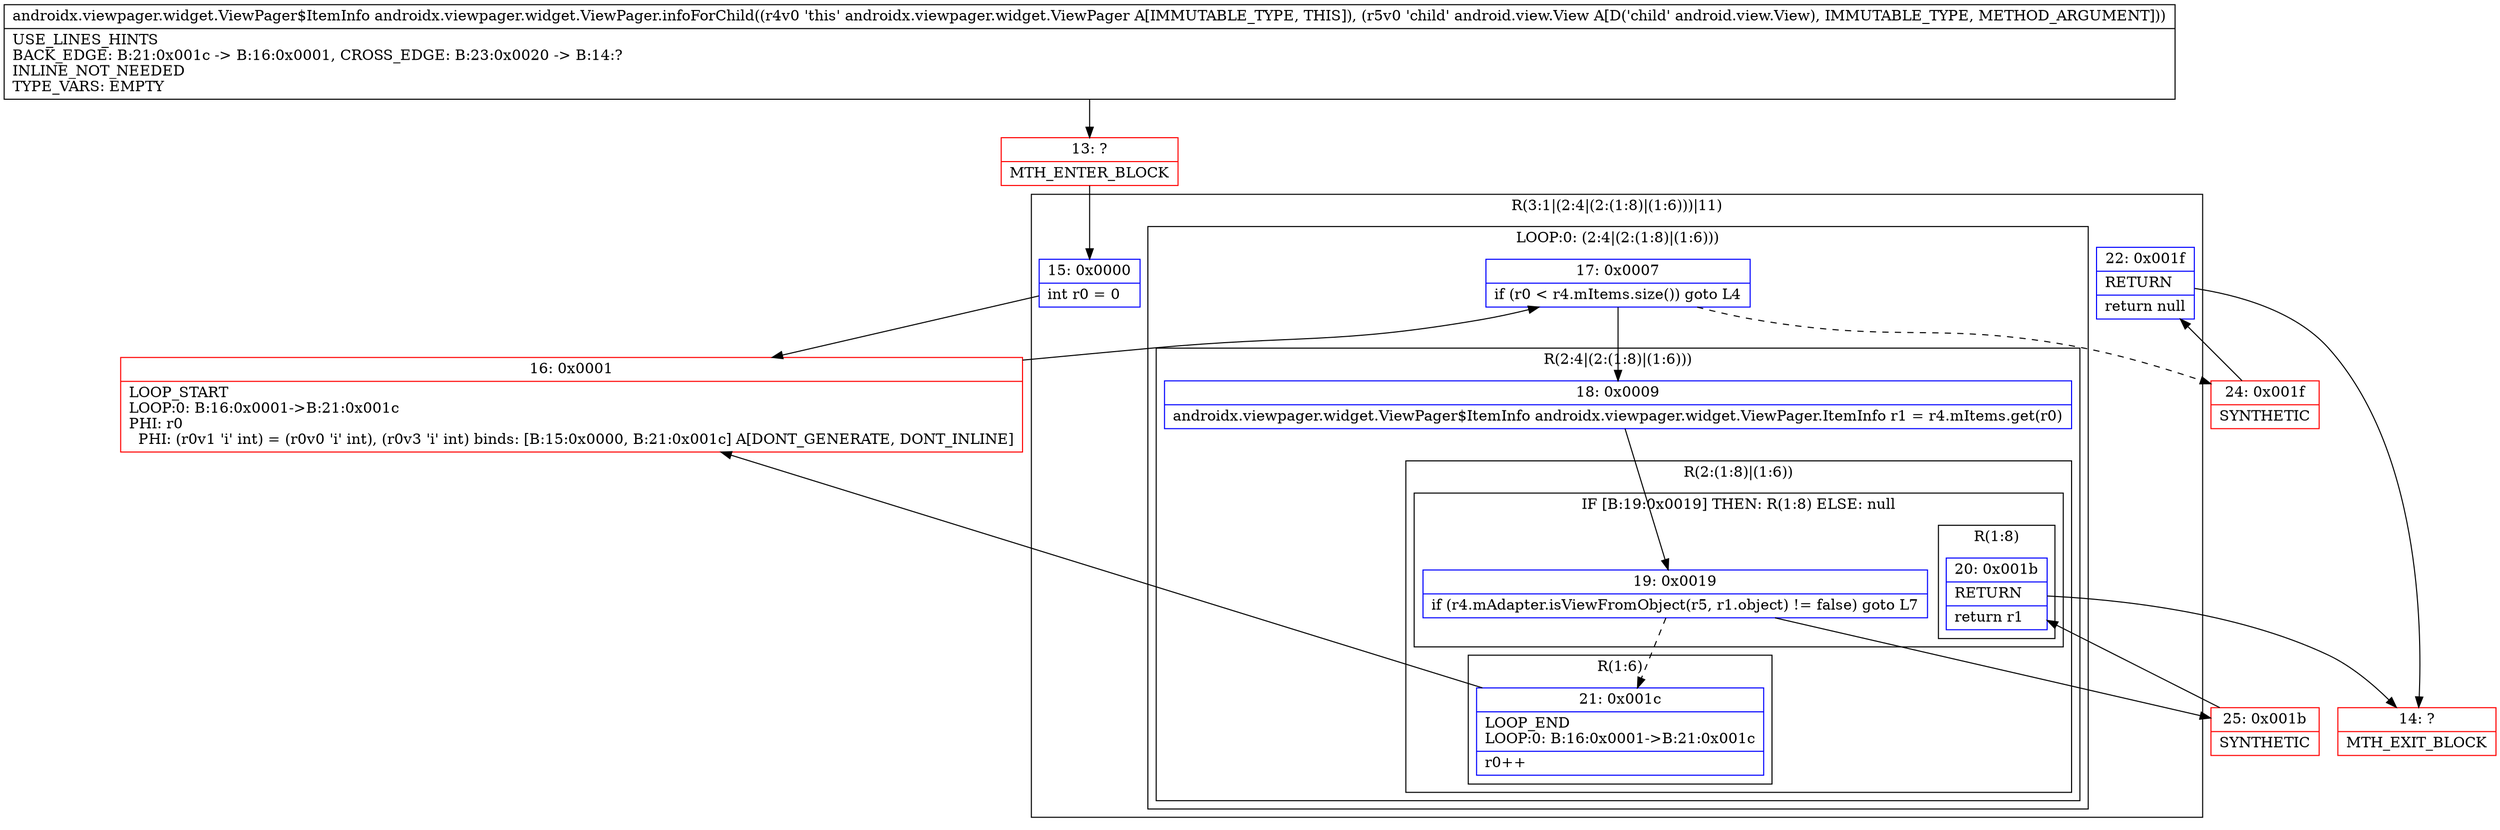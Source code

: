 digraph "CFG forandroidx.viewpager.widget.ViewPager.infoForChild(Landroid\/view\/View;)Landroidx\/viewpager\/widget\/ViewPager$ItemInfo;" {
subgraph cluster_Region_206083899 {
label = "R(3:1|(2:4|(2:(1:8)|(1:6)))|11)";
node [shape=record,color=blue];
Node_15 [shape=record,label="{15\:\ 0x0000|int r0 = 0\l}"];
subgraph cluster_LoopRegion_1571405781 {
label = "LOOP:0: (2:4|(2:(1:8)|(1:6)))";
node [shape=record,color=blue];
Node_17 [shape=record,label="{17\:\ 0x0007|if (r0 \< r4.mItems.size()) goto L4\l}"];
subgraph cluster_Region_1550724155 {
label = "R(2:4|(2:(1:8)|(1:6)))";
node [shape=record,color=blue];
Node_18 [shape=record,label="{18\:\ 0x0009|androidx.viewpager.widget.ViewPager$ItemInfo androidx.viewpager.widget.ViewPager.ItemInfo r1 = r4.mItems.get(r0)\l}"];
subgraph cluster_Region_1394046069 {
label = "R(2:(1:8)|(1:6))";
node [shape=record,color=blue];
subgraph cluster_IfRegion_349669826 {
label = "IF [B:19:0x0019] THEN: R(1:8) ELSE: null";
node [shape=record,color=blue];
Node_19 [shape=record,label="{19\:\ 0x0019|if (r4.mAdapter.isViewFromObject(r5, r1.object) != false) goto L7\l}"];
subgraph cluster_Region_76602266 {
label = "R(1:8)";
node [shape=record,color=blue];
Node_20 [shape=record,label="{20\:\ 0x001b|RETURN\l|return r1\l}"];
}
}
subgraph cluster_Region_603954202 {
label = "R(1:6)";
node [shape=record,color=blue];
Node_21 [shape=record,label="{21\:\ 0x001c|LOOP_END\lLOOP:0: B:16:0x0001\-\>B:21:0x001c\l|r0++\l}"];
}
}
}
}
Node_22 [shape=record,label="{22\:\ 0x001f|RETURN\l|return null\l}"];
}
Node_13 [shape=record,color=red,label="{13\:\ ?|MTH_ENTER_BLOCK\l}"];
Node_16 [shape=record,color=red,label="{16\:\ 0x0001|LOOP_START\lLOOP:0: B:16:0x0001\-\>B:21:0x001c\lPHI: r0 \l  PHI: (r0v1 'i' int) = (r0v0 'i' int), (r0v3 'i' int) binds: [B:15:0x0000, B:21:0x001c] A[DONT_GENERATE, DONT_INLINE]\l}"];
Node_25 [shape=record,color=red,label="{25\:\ 0x001b|SYNTHETIC\l}"];
Node_14 [shape=record,color=red,label="{14\:\ ?|MTH_EXIT_BLOCK\l}"];
Node_24 [shape=record,color=red,label="{24\:\ 0x001f|SYNTHETIC\l}"];
MethodNode[shape=record,label="{androidx.viewpager.widget.ViewPager$ItemInfo androidx.viewpager.widget.ViewPager.infoForChild((r4v0 'this' androidx.viewpager.widget.ViewPager A[IMMUTABLE_TYPE, THIS]), (r5v0 'child' android.view.View A[D('child' android.view.View), IMMUTABLE_TYPE, METHOD_ARGUMENT]))  | USE_LINES_HINTS\lBACK_EDGE: B:21:0x001c \-\> B:16:0x0001, CROSS_EDGE: B:23:0x0020 \-\> B:14:?\lINLINE_NOT_NEEDED\lTYPE_VARS: EMPTY\l}"];
MethodNode -> Node_13;Node_15 -> Node_16;
Node_17 -> Node_18;
Node_17 -> Node_24[style=dashed];
Node_18 -> Node_19;
Node_19 -> Node_21[style=dashed];
Node_19 -> Node_25;
Node_20 -> Node_14;
Node_21 -> Node_16;
Node_22 -> Node_14;
Node_13 -> Node_15;
Node_16 -> Node_17;
Node_25 -> Node_20;
Node_24 -> Node_22;
}

